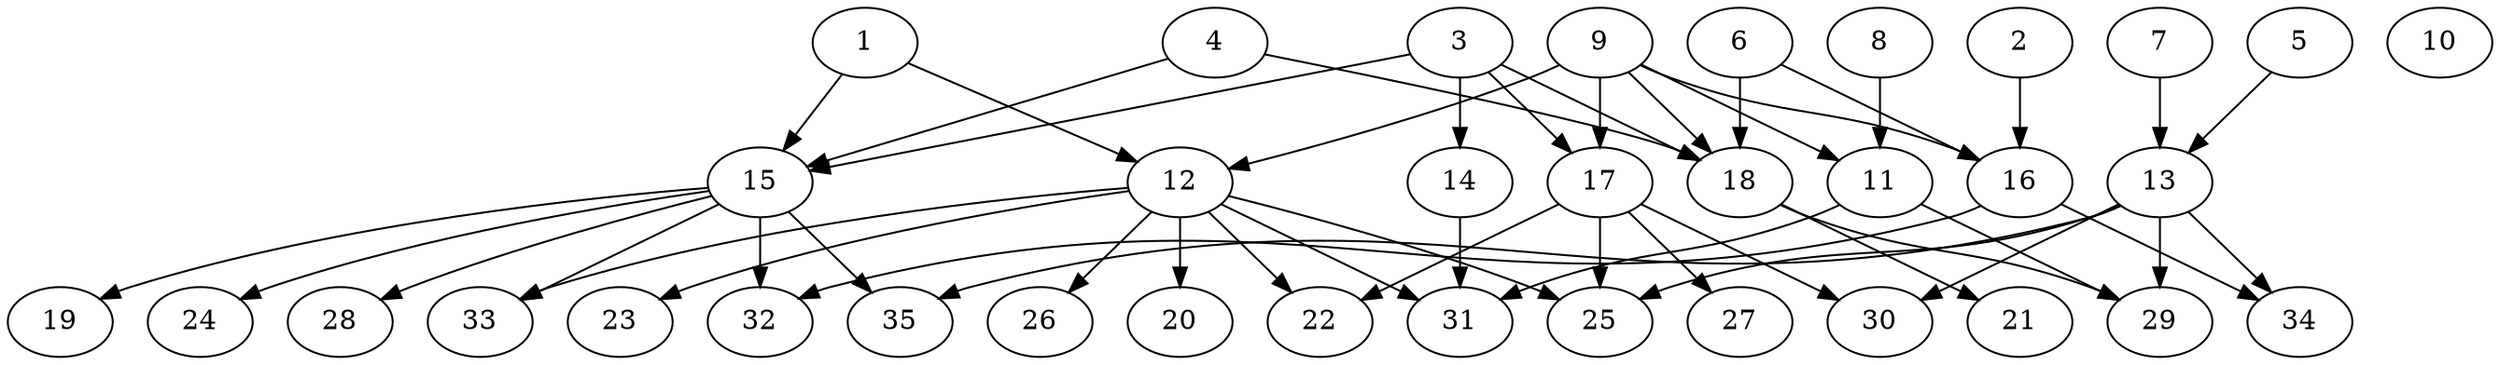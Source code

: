 // DAG (tier=2-normal, mode=data, n=35, ccr=0.448, fat=0.700, density=0.412, regular=0.472, jump=0.166, mindata=2097152, maxdata=16777216)
// DAG automatically generated by daggen at Sun Aug 24 16:33:34 2025
// /home/ermia/Project/Environments/daggen/bin/daggen --dot --ccr 0.448 --fat 0.700 --regular 0.472 --density 0.412 --jump 0.166 --mindata 2097152 --maxdata 16777216 -n 35 
digraph G {
  1 [size="2810843116144617848832", alpha="0.17", expect_size="1405421558072308924416"]
  1 -> 12 [size ="1593361764974592"]
  1 -> 15 [size ="1593361764974592"]
  2 [size="4033407012791386112000", alpha="0.04", expect_size="2016703506395693056000"]
  2 -> 16 [size ="2027082167091200"]
  3 [size="5955606838710916", alpha="0.12", expect_size="2977803419355458"]
  3 -> 14 [size ="495811561521152"]
  3 -> 15 [size ="495811561521152"]
  3 -> 17 [size ="495811561521152"]
  3 -> 18 [size ="495811561521152"]
  4 [size="99287963229302224", alpha="0.03", expect_size="49643981614651112"]
  4 -> 15 [size ="91906428108800"]
  4 -> 18 [size ="91906428108800"]
  5 [size="54954834740967048", alpha="0.05", expect_size="27477417370483524"]
  5 -> 13 [size ="41790568660992"]
  6 [size="1973530281608788", alpha="0.11", expect_size="986765140804394"]
  6 -> 16 [size ="141563330035712"]
  6 -> 18 [size ="141563330035712"]
  7 [size="3218883772141709295616", alpha="0.17", expect_size="1609441886070854647808"]
  7 -> 13 [size ="1744055029465088"]
  8 [size="777956411062132224", alpha="0.02", expect_size="388978205531066112"]
  8 -> 11 [size ="316247166156800"]
  9 [size="393583202521280192", alpha="0.11", expect_size="196791601260640096"]
  9 -> 11 [size ="974465030684672"]
  9 -> 12 [size ="974465030684672"]
  9 -> 16 [size ="974465030684672"]
  9 -> 17 [size ="974465030684672"]
  9 -> 18 [size ="974465030684672"]
  10 [size="20319418415195040", alpha="0.19", expect_size="10159709207597520"]
  11 [size="7343993130695024", alpha="0.09", expect_size="3671996565347512"]
  11 -> 29 [size ="419066535739392"]
  11 -> 31 [size ="419066535739392"]
  12 [size="734722492483892150272", alpha="0.10", expect_size="367361246241946075136"]
  12 -> 20 [size ="651386685489152"]
  12 -> 22 [size ="651386685489152"]
  12 -> 23 [size ="651386685489152"]
  12 -> 25 [size ="651386685489152"]
  12 -> 26 [size ="651386685489152"]
  12 -> 31 [size ="651386685489152"]
  12 -> 33 [size ="651386685489152"]
  13 [size="119538217138454320", alpha="0.07", expect_size="59769108569227160"]
  13 -> 25 [size ="211901908779008"]
  13 -> 29 [size ="211901908779008"]
  13 -> 30 [size ="211901908779008"]
  13 -> 34 [size ="211901908779008"]
  13 -> 35 [size ="211901908779008"]
  14 [size="538733616493780736", alpha="0.01", expect_size="269366808246890368"]
  14 -> 31 [size ="189985873461248"]
  15 [size="3097911234672035840", alpha="0.03", expect_size="1548955617336017920"]
  15 -> 19 [size ="1756171534860288"]
  15 -> 24 [size ="1756171534860288"]
  15 -> 28 [size ="1756171534860288"]
  15 -> 32 [size ="1756171534860288"]
  15 -> 33 [size ="1756171534860288"]
  15 -> 35 [size ="1756171534860288"]
  16 [size="862717689873225472", alpha="0.19", expect_size="431358844936612736"]
  16 -> 32 [size ="415398574948352"]
  16 -> 34 [size ="415398574948352"]
  17 [size="24221381336039844", alpha="0.05", expect_size="12110690668019922"]
  17 -> 22 [size ="1174174944985088"]
  17 -> 25 [size ="1174174944985088"]
  17 -> 27 [size ="1174174944985088"]
  17 -> 30 [size ="1174174944985088"]
  18 [size="753263598148343296", alpha="0.17", expect_size="376631799074171648"]
  18 -> 21 [size ="721479645790208"]
  18 -> 29 [size ="721479645790208"]
  19 [size="1300389269706034944", alpha="0.18", expect_size="650194634853017472"]
  20 [size="47762472692521136", alpha="0.15", expect_size="23881236346260568"]
  21 [size="1633728833578156544", alpha="0.03", expect_size="816864416789078272"]
  22 [size="361703966286689408", alpha="0.20", expect_size="180851983143344704"]
  23 [size="841574626625585152000", alpha="0.17", expect_size="420787313312792576000"]
  24 [size="44830374668986984", alpha="0.09", expect_size="22415187334493492"]
  25 [size="1473648183030084272128", alpha="0.03", expect_size="736824091515042136064"]
  26 [size="2420325874303011840", alpha="0.00", expect_size="1210162937151505920"]
  27 [size="1245293563949828096", alpha="0.04", expect_size="622646781974914048"]
  28 [size="4415489642476452", alpha="0.03", expect_size="2207744821238226"]
  29 [size="297621009972920896", alpha="0.11", expect_size="148810504986460448"]
  30 [size="105038315699528944", alpha="0.11", expect_size="52519157849764472"]
  31 [size="53623850150477360", alpha="0.09", expect_size="26811925075238680"]
  32 [size="53729444006723584000", alpha="0.15", expect_size="26864722003361792000"]
  33 [size="31174545177436120", alpha="0.02", expect_size="15587272588718060"]
  34 [size="895538056018188566528", alpha="0.03", expect_size="447769028009094283264"]
  35 [size="434369193903571840", alpha="0.07", expect_size="217184596951785920"]
}